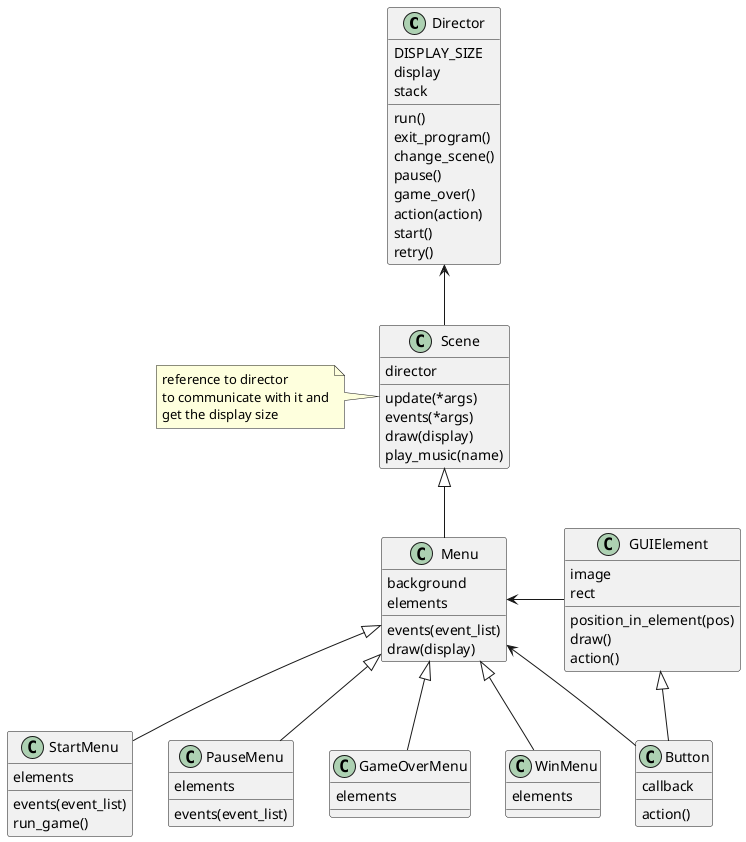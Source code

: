 @startuml
class Director{
DISPLAY_SIZE
display
stack
run()
exit_program()
change_scene()
pause()
game_over()
action(action)
start()
retry()
}
class Scene{
director
update(*args)
events(*args)
draw(display)
play_music(name)
}
class Menu{
background
elements
events(event_list)
draw(display)
}

class StartMenu{
elements
events(event_list)
run_game()
}
class PauseMenu{
elements
events(event_list)
}
class GameOverMenu{
elements
}
class WinMenu{
elements
}
class GUIElement{
image
rect
position_in_element(pos)
draw()
action()
}

class Button{
callback
action()
}

Menu-up-|>Scene
StartMenu-up-|>Menu
PauseMenu-up-|>Menu
GameOverMenu-up-|>Menu
WinMenu-up-|>Menu
GUIElement-left->Menu
Button-up-|>GUIElement
Button-left->Menu
Scene-up->Director
note left of Scene: reference to director\nto communicate with it and\nget the display size
@enduml